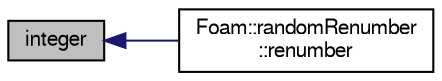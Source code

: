 digraph "integer"
{
  bgcolor="transparent";
  edge [fontname="FreeSans",fontsize="10",labelfontname="FreeSans",labelfontsize="10"];
  node [fontname="FreeSans",fontsize="10",shape=record];
  rankdir="LR";
  Node1 [label="integer",height=0.2,width=0.4,color="black", fillcolor="grey75", style="filled" fontcolor="black"];
  Node1 -> Node2 [dir="back",color="midnightblue",fontsize="10",style="solid",fontname="FreeSans"];
  Node2 [label="Foam::randomRenumber\l::renumber",height=0.2,width=0.4,color="black",URL="$a02007.html#a41d6d1ebe5dfe6dd9a963465a858acb6",tooltip="Return the order in which cells need to be visited, i.e. "];
}
